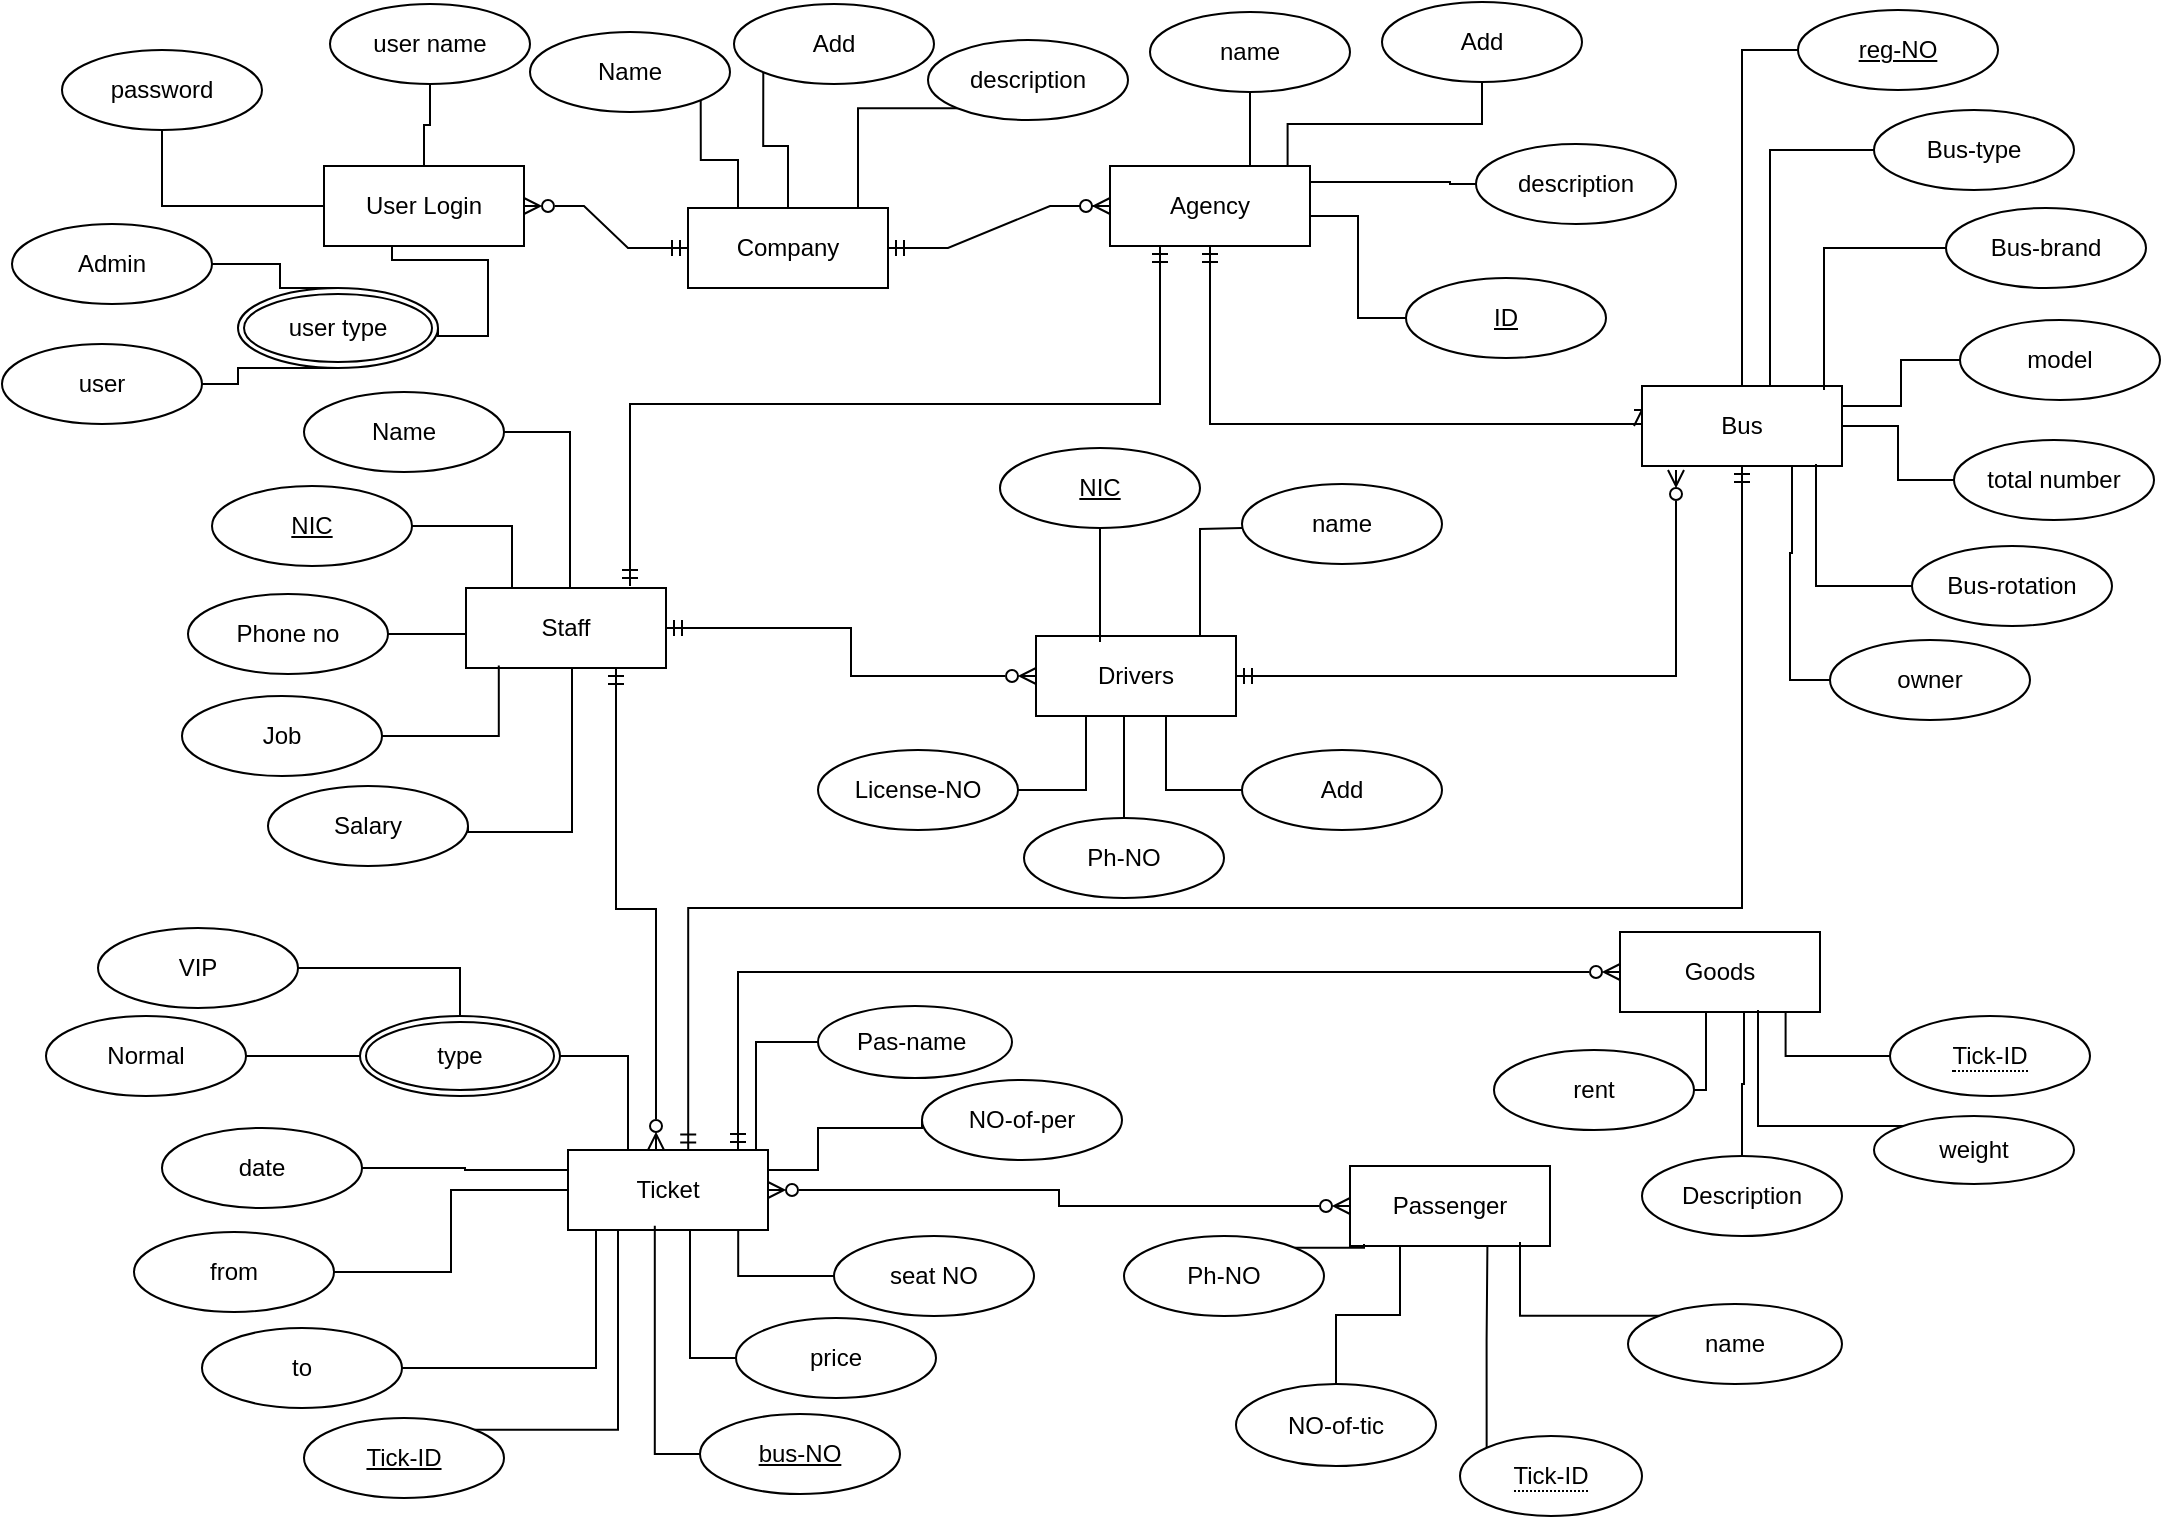 <mxfile>
    <diagram name="Page-1" id="-bV8oAyhePCD1Yp3gxoo">
        <mxGraphModel dx="278" dy="461" grid="0" gridSize="10" guides="1" tooltips="1" connect="1" arrows="0" fold="1" page="1" pageScale="1" pageWidth="1100" pageHeight="850" background="none" math="0" shadow="0">
            <root>
                <object label="" id="0">
                    <mxCell/>
                </object>
                <mxCell id="1" parent="0"/>
                <mxCell id="dd1BdkEe9ov50hIlFdav-16" style="edgeStyle=orthogonalEdgeStyle;rounded=0;orthogonalLoop=1;jettySize=auto;html=1;exitX=0.5;exitY=1;exitDx=0;exitDy=0;entryX=0;entryY=0.5;entryDx=0;entryDy=0;endArrow=ERoneToMany;endFill=0;startArrow=ERmandOne;startFill=0;" parent="1" source="zyWTynDUfDF3k8TMz7bk-305" target="d92FIJJa25exs1OfrTLI-37" edge="1">
                    <mxGeometry relative="1" as="geometry">
                        <Array as="points">
                            <mxPoint x="615" y="228"/>
                            <mxPoint x="831" y="228"/>
                        </Array>
                    </mxGeometry>
                </mxCell>
                <mxCell id="zyWTynDUfDF3k8TMz7bk-305" value="Agency" style="whiteSpace=wrap;html=1;align=center;labelBackgroundColor=none;rounded=0;backgroundOutline=0;" parent="1" vertex="1">
                    <mxGeometry x="565" y="99" width="100" height="40" as="geometry"/>
                </mxCell>
                <mxCell id="zyWTynDUfDF3k8TMz7bk-308" value="Drivers" style="whiteSpace=wrap;html=1;align=center;labelBackgroundColor=none;rounded=0;backgroundOutline=0;" parent="1" vertex="1">
                    <mxGeometry x="528" y="334" width="100" height="40" as="geometry"/>
                </mxCell>
                <mxCell id="dd1BdkEe9ov50hIlFdav-20" style="edgeStyle=orthogonalEdgeStyle;rounded=0;orthogonalLoop=1;jettySize=auto;html=1;exitX=1;exitY=0.5;exitDx=0;exitDy=0;entryX=0;entryY=0.5;entryDx=0;entryDy=0;endArrow=ERzeroToMany;endFill=0;startArrow=ERmandOne;startFill=0;" parent="1" source="zyWTynDUfDF3k8TMz7bk-309" target="zyWTynDUfDF3k8TMz7bk-308" edge="1">
                    <mxGeometry relative="1" as="geometry"/>
                </mxCell>
                <mxCell id="zyWTynDUfDF3k8TMz7bk-309" value="Staff" style="whiteSpace=wrap;html=1;align=center;labelBackgroundColor=none;rounded=0;backgroundOutline=0;" parent="1" vertex="1">
                    <mxGeometry x="243" y="310" width="100" height="40" as="geometry"/>
                </mxCell>
                <mxCell id="dd1BdkEe9ov50hIlFdav-28" style="edgeStyle=orthogonalEdgeStyle;rounded=0;orthogonalLoop=1;jettySize=auto;html=1;exitX=0.85;exitY=0;exitDx=0;exitDy=0;entryX=0;entryY=0.5;entryDx=0;entryDy=0;exitPerimeter=0;endArrow=ERzeroToMany;endFill=0;startArrow=ERmandOne;startFill=0;" parent="1" source="zyWTynDUfDF3k8TMz7bk-310" target="zyWTynDUfDF3k8TMz7bk-312" edge="1">
                    <mxGeometry relative="1" as="geometry">
                        <Array as="points">
                            <mxPoint x="379" y="502"/>
                        </Array>
                    </mxGeometry>
                </mxCell>
                <mxCell id="zyWTynDUfDF3k8TMz7bk-310" value="Ticket" style="whiteSpace=wrap;html=1;align=center;labelBackgroundColor=none;rounded=0;backgroundOutline=0;" parent="1" vertex="1">
                    <mxGeometry x="294" y="591" width="100" height="40" as="geometry"/>
                </mxCell>
                <mxCell id="dd1BdkEe9ov50hIlFdav-27" style="edgeStyle=orthogonalEdgeStyle;rounded=0;orthogonalLoop=1;jettySize=auto;html=1;exitX=0;exitY=0.5;exitDx=0;exitDy=0;entryX=1;entryY=0.5;entryDx=0;entryDy=0;endArrow=ERzeroToMany;endFill=0;startArrow=ERzeroToMany;startFill=0;" parent="1" source="zyWTynDUfDF3k8TMz7bk-311" target="zyWTynDUfDF3k8TMz7bk-310" edge="1">
                    <mxGeometry relative="1" as="geometry"/>
                </mxCell>
                <mxCell id="zyWTynDUfDF3k8TMz7bk-311" value="Passenger" style="whiteSpace=wrap;html=1;align=center;labelBackgroundColor=none;rounded=0;backgroundOutline=0;" parent="1" vertex="1">
                    <mxGeometry x="685" y="599" width="100" height="40" as="geometry"/>
                </mxCell>
                <mxCell id="zyWTynDUfDF3k8TMz7bk-312" value="Goods" style="whiteSpace=wrap;html=1;align=center;labelBackgroundColor=none;rounded=0;backgroundOutline=0;" parent="1" vertex="1">
                    <mxGeometry x="820" y="482" width="100" height="40" as="geometry"/>
                </mxCell>
                <mxCell id="cEiwVnGeLsNNu_YkjOEf-14" style="edgeStyle=orthogonalEdgeStyle;rounded=0;orthogonalLoop=1;jettySize=auto;html=1;exitX=0.5;exitY=1;exitDx=0;exitDy=0;entryX=0.5;entryY=0;entryDx=0;entryDy=0;labelBackgroundColor=none;fontColor=default;backgroundOutline=0;endArrow=none;startFill=0;" parent="1" source="d92FIJJa25exs1OfrTLI-1" target="zyWTynDUfDF3k8TMz7bk-304" edge="1">
                    <mxGeometry relative="1" as="geometry"/>
                </mxCell>
                <mxCell id="d92FIJJa25exs1OfrTLI-1" value="user name" style="ellipse;whiteSpace=wrap;html=1;align=center;labelBackgroundColor=none;rounded=0;backgroundOutline=0;" parent="1" vertex="1">
                    <mxGeometry x="175" y="18" width="100" height="40" as="geometry"/>
                </mxCell>
                <mxCell id="cEiwVnGeLsNNu_YkjOEf-13" style="edgeStyle=orthogonalEdgeStyle;rounded=0;orthogonalLoop=1;jettySize=auto;html=1;exitX=0.5;exitY=1;exitDx=0;exitDy=0;entryX=0;entryY=0.5;entryDx=0;entryDy=0;labelBackgroundColor=none;fontColor=default;backgroundOutline=0;endArrow=none;startFill=0;" parent="1" source="d92FIJJa25exs1OfrTLI-3" target="zyWTynDUfDF3k8TMz7bk-304" edge="1">
                    <mxGeometry relative="1" as="geometry"/>
                </mxCell>
                <mxCell id="d92FIJJa25exs1OfrTLI-3" value="password" style="ellipse;whiteSpace=wrap;html=1;align=center;labelBackgroundColor=none;rounded=0;backgroundOutline=0;" parent="1" vertex="1">
                    <mxGeometry x="41" y="41" width="100" height="40" as="geometry"/>
                </mxCell>
                <mxCell id="cEiwVnGeLsNNu_YkjOEf-39" value="" style="edgeStyle=orthogonalEdgeStyle;rounded=0;orthogonalLoop=1;jettySize=auto;html=1;labelBackgroundColor=none;fontColor=default;backgroundOutline=0;endArrow=none;startFill=0;" parent="1" source="d92FIJJa25exs1OfrTLI-4" target="zyWTynDUfDF3k8TMz7bk-305" edge="1">
                    <mxGeometry relative="1" as="geometry">
                        <Array as="points">
                            <mxPoint x="635" y="96"/>
                            <mxPoint x="635" y="96"/>
                        </Array>
                    </mxGeometry>
                </mxCell>
                <mxCell id="d92FIJJa25exs1OfrTLI-4" value="name" style="ellipse;whiteSpace=wrap;html=1;align=center;labelBackgroundColor=none;rounded=0;backgroundOutline=0;" parent="1" vertex="1">
                    <mxGeometry x="585" y="22" width="100" height="40" as="geometry"/>
                </mxCell>
                <mxCell id="-8xyfi9ZjJV_24Lj2asy-28" style="edgeStyle=orthogonalEdgeStyle;rounded=0;orthogonalLoop=1;jettySize=auto;html=1;exitX=0;exitY=0.5;exitDx=0;exitDy=0;endArrow=none;startFill=0;entryX=1;entryY=0.5;entryDx=0;entryDy=0;" parent="1" source="d92FIJJa25exs1OfrTLI-6" target="zyWTynDUfDF3k8TMz7bk-305" edge="1">
                    <mxGeometry relative="1" as="geometry">
                        <mxPoint x="720" y="119" as="targetPoint"/>
                        <Array as="points">
                            <mxPoint x="735" y="108"/>
                            <mxPoint x="665" y="107"/>
                        </Array>
                    </mxGeometry>
                </mxCell>
                <mxCell id="d92FIJJa25exs1OfrTLI-6" value="description" style="ellipse;whiteSpace=wrap;html=1;align=center;labelBackgroundColor=none;rounded=0;backgroundOutline=0;" parent="1" vertex="1">
                    <mxGeometry x="748" y="88" width="100" height="40" as="geometry"/>
                </mxCell>
                <mxCell id="d92FIJJa25exs1OfrTLI-37" value="Bus" style="whiteSpace=wrap;html=1;align=center;labelBackgroundColor=none;rounded=0;backgroundOutline=0;" parent="1" vertex="1">
                    <mxGeometry x="831" y="209" width="100" height="40" as="geometry"/>
                </mxCell>
                <mxCell id="d92FIJJa25exs1OfrTLI-40" value="Bus-brand" style="ellipse;whiteSpace=wrap;html=1;align=center;labelBackgroundColor=none;rounded=0;backgroundOutline=0;" parent="1" vertex="1">
                    <mxGeometry x="983" y="120" width="100" height="40" as="geometry"/>
                </mxCell>
                <mxCell id="cEiwVnGeLsNNu_YkjOEf-31" style="edgeStyle=orthogonalEdgeStyle;rounded=0;orthogonalLoop=1;jettySize=auto;html=1;exitX=0;exitY=0.5;exitDx=0;exitDy=0;entryX=0.64;entryY=0;entryDx=0;entryDy=0;entryPerimeter=0;labelBackgroundColor=none;fontColor=default;backgroundOutline=0;endArrow=none;startFill=0;" parent="1" source="d92FIJJa25exs1OfrTLI-41" target="d92FIJJa25exs1OfrTLI-37" edge="1">
                    <mxGeometry relative="1" as="geometry">
                        <mxPoint x="872" y="205" as="targetPoint"/>
                    </mxGeometry>
                </mxCell>
                <mxCell id="d92FIJJa25exs1OfrTLI-41" value="Bus-type" style="ellipse;whiteSpace=wrap;html=1;align=center;labelBackgroundColor=none;rounded=0;backgroundOutline=0;" parent="1" vertex="1">
                    <mxGeometry x="947" y="71" width="100" height="40" as="geometry"/>
                </mxCell>
                <mxCell id="cEiwVnGeLsNNu_YkjOEf-30" style="edgeStyle=orthogonalEdgeStyle;rounded=0;orthogonalLoop=1;jettySize=auto;html=1;exitX=0;exitY=0.5;exitDx=0;exitDy=0;entryX=0.75;entryY=1;entryDx=0;entryDy=0;labelBackgroundColor=none;fontColor=default;backgroundOutline=0;endArrow=none;startFill=0;" parent="1" source="d92FIJJa25exs1OfrTLI-42" target="d92FIJJa25exs1OfrTLI-37" edge="1">
                    <mxGeometry relative="1" as="geometry"/>
                </mxCell>
                <mxCell id="d92FIJJa25exs1OfrTLI-42" value="owner" style="ellipse;whiteSpace=wrap;html=1;align=center;labelBackgroundColor=none;rounded=0;backgroundOutline=0;" parent="1" vertex="1">
                    <mxGeometry x="925" y="336" width="100" height="40" as="geometry"/>
                </mxCell>
                <mxCell id="d92FIJJa25exs1OfrTLI-43" value="Bus-rotation" style="ellipse;whiteSpace=wrap;html=1;align=center;labelBackgroundColor=none;rounded=0;backgroundOutline=0;" parent="1" vertex="1">
                    <mxGeometry x="966" y="289" width="100" height="40" as="geometry"/>
                </mxCell>
                <mxCell id="d92FIJJa25exs1OfrTLI-44" style="edgeStyle=orthogonalEdgeStyle;rounded=0;orthogonalLoop=1;jettySize=auto;html=1;exitX=0;exitY=0.5;exitDx=0;exitDy=0;entryX=1;entryY=0.25;entryDx=0;entryDy=0;labelBackgroundColor=none;fontColor=default;backgroundOutline=0;endArrow=none;startFill=0;" parent="1" source="d92FIJJa25exs1OfrTLI-45" target="d92FIJJa25exs1OfrTLI-37" edge="1">
                    <mxGeometry relative="1" as="geometry"/>
                </mxCell>
                <mxCell id="d92FIJJa25exs1OfrTLI-45" value="model" style="ellipse;whiteSpace=wrap;html=1;align=center;labelBackgroundColor=none;rounded=0;backgroundOutline=0;" parent="1" vertex="1">
                    <mxGeometry x="990" y="176" width="100" height="40" as="geometry"/>
                </mxCell>
                <mxCell id="d92FIJJa25exs1OfrTLI-52" style="edgeStyle=orthogonalEdgeStyle;rounded=0;orthogonalLoop=1;jettySize=auto;html=1;exitX=0;exitY=0.5;exitDx=0;exitDy=0;entryX=1;entryY=0.5;entryDx=0;entryDy=0;labelBackgroundColor=none;fontColor=default;backgroundOutline=0;endArrow=none;startFill=0;" parent="1" source="d92FIJJa25exs1OfrTLI-47" target="d92FIJJa25exs1OfrTLI-37" edge="1">
                    <mxGeometry relative="1" as="geometry"/>
                </mxCell>
                <mxCell id="d92FIJJa25exs1OfrTLI-47" value="total number" style="ellipse;whiteSpace=wrap;html=1;align=center;labelBackgroundColor=none;rounded=0;backgroundOutline=0;" parent="1" vertex="1">
                    <mxGeometry x="987" y="236" width="100" height="40" as="geometry"/>
                </mxCell>
                <mxCell id="d92FIJJa25exs1OfrTLI-49" style="edgeStyle=orthogonalEdgeStyle;rounded=0;orthogonalLoop=1;jettySize=auto;html=1;exitX=0;exitY=0.5;exitDx=0;exitDy=0;entryX=0.91;entryY=0.05;entryDx=0;entryDy=0;entryPerimeter=0;labelBackgroundColor=none;fontColor=default;backgroundOutline=0;endArrow=none;startFill=0;" parent="1" source="d92FIJJa25exs1OfrTLI-40" target="d92FIJJa25exs1OfrTLI-37" edge="1">
                    <mxGeometry relative="1" as="geometry"/>
                </mxCell>
                <mxCell id="d92FIJJa25exs1OfrTLI-50" style="edgeStyle=orthogonalEdgeStyle;rounded=0;orthogonalLoop=1;jettySize=auto;html=1;exitX=0;exitY=0.5;exitDx=0;exitDy=0;entryX=0.87;entryY=0.975;entryDx=0;entryDy=0;entryPerimeter=0;labelBackgroundColor=none;fontColor=default;backgroundOutline=0;endArrow=none;startFill=0;" parent="1" source="d92FIJJa25exs1OfrTLI-43" target="d92FIJJa25exs1OfrTLI-37" edge="1">
                    <mxGeometry relative="1" as="geometry">
                        <mxPoint x="945" y="252" as="targetPoint"/>
                    </mxGeometry>
                </mxCell>
                <mxCell id="cEiwVnGeLsNNu_YkjOEf-2" value="user type" style="ellipse;shape=doubleEllipse;margin=3;whiteSpace=wrap;html=1;align=center;labelBackgroundColor=none;rounded=0;backgroundOutline=0;" parent="1" vertex="1">
                    <mxGeometry x="129" y="160" width="100" height="40" as="geometry"/>
                </mxCell>
                <mxCell id="cEiwVnGeLsNNu_YkjOEf-5" value="Admin" style="ellipse;whiteSpace=wrap;html=1;align=center;labelBackgroundColor=none;rounded=0;backgroundOutline=0;" parent="1" vertex="1">
                    <mxGeometry x="16" y="128" width="100" height="40" as="geometry"/>
                </mxCell>
                <mxCell id="cEiwVnGeLsNNu_YkjOEf-36" style="edgeStyle=orthogonalEdgeStyle;rounded=0;orthogonalLoop=1;jettySize=auto;html=1;exitX=1;exitY=0.5;exitDx=0;exitDy=0;labelBackgroundColor=none;fontColor=default;backgroundOutline=0;endArrow=none;startFill=0;entryX=0.5;entryY=1;entryDx=0;entryDy=0;" parent="1" source="cEiwVnGeLsNNu_YkjOEf-6" target="cEiwVnGeLsNNu_YkjOEf-2" edge="1">
                    <mxGeometry relative="1" as="geometry">
                        <mxPoint x="147" y="223" as="targetPoint"/>
                        <Array as="points">
                            <mxPoint x="129" y="208"/>
                            <mxPoint x="129" y="200"/>
                        </Array>
                    </mxGeometry>
                </mxCell>
                <mxCell id="cEiwVnGeLsNNu_YkjOEf-6" value="user" style="ellipse;whiteSpace=wrap;html=1;align=center;labelBackgroundColor=none;rounded=0;backgroundOutline=0;" parent="1" vertex="1">
                    <mxGeometry x="11" y="188" width="100" height="40" as="geometry"/>
                </mxCell>
                <mxCell id="cEiwVnGeLsNNu_YkjOEf-11" style="edgeStyle=orthogonalEdgeStyle;rounded=0;orthogonalLoop=1;jettySize=auto;html=1;exitX=1;exitY=0.5;exitDx=0;exitDy=0;entryX=0.34;entryY=1;entryDx=0;entryDy=0;entryPerimeter=0;labelBackgroundColor=none;fontColor=default;backgroundOutline=0;endArrow=none;startFill=0;" parent="1" source="cEiwVnGeLsNNu_YkjOEf-2" target="zyWTynDUfDF3k8TMz7bk-304" edge="1">
                    <mxGeometry relative="1" as="geometry">
                        <Array as="points">
                            <mxPoint x="254" y="184"/>
                            <mxPoint x="254" y="146"/>
                        </Array>
                    </mxGeometry>
                </mxCell>
                <mxCell id="cEiwVnGeLsNNu_YkjOEf-15" value="Name" style="ellipse;whiteSpace=wrap;html=1;align=center;labelBackgroundColor=none;rounded=0;backgroundOutline=0;" parent="1" vertex="1">
                    <mxGeometry x="162" y="212" width="100" height="40" as="geometry"/>
                </mxCell>
                <mxCell id="cEiwVnGeLsNNu_YkjOEf-25" style="edgeStyle=orthogonalEdgeStyle;rounded=0;orthogonalLoop=1;jettySize=auto;html=1;exitX=1;exitY=0.5;exitDx=0;exitDy=0;labelBackgroundColor=none;fontColor=default;backgroundOutline=0;endArrow=none;startFill=0;" parent="1" source="cEiwVnGeLsNNu_YkjOEf-16" target="zyWTynDUfDF3k8TMz7bk-309" edge="1">
                    <mxGeometry relative="1" as="geometry">
                        <Array as="points">
                            <mxPoint x="296" y="432"/>
                        </Array>
                    </mxGeometry>
                </mxCell>
                <mxCell id="cEiwVnGeLsNNu_YkjOEf-16" value="Salary" style="ellipse;whiteSpace=wrap;html=1;align=center;labelBackgroundColor=none;rounded=0;backgroundOutline=0;" parent="1" vertex="1">
                    <mxGeometry x="144" y="409" width="100" height="40" as="geometry"/>
                </mxCell>
                <mxCell id="cEiwVnGeLsNNu_YkjOEf-23" style="edgeStyle=orthogonalEdgeStyle;rounded=0;orthogonalLoop=1;jettySize=auto;html=1;exitX=1;exitY=0.5;exitDx=0;exitDy=0;entryX=0.164;entryY=0.968;entryDx=0;entryDy=0;entryPerimeter=0;labelBackgroundColor=none;fontColor=default;backgroundOutline=0;endArrow=none;startFill=0;" parent="1" source="cEiwVnGeLsNNu_YkjOEf-17" target="zyWTynDUfDF3k8TMz7bk-309" edge="1">
                    <mxGeometry relative="1" as="geometry"/>
                </mxCell>
                <mxCell id="cEiwVnGeLsNNu_YkjOEf-17" value="Job" style="ellipse;whiteSpace=wrap;html=1;align=center;labelBackgroundColor=none;rounded=0;backgroundOutline=0;" parent="1" vertex="1">
                    <mxGeometry x="101" y="364" width="100" height="40" as="geometry"/>
                </mxCell>
                <mxCell id="cEiwVnGeLsNNu_YkjOEf-20" style="edgeStyle=orthogonalEdgeStyle;rounded=0;orthogonalLoop=1;jettySize=auto;html=1;exitX=1;exitY=0.5;exitDx=0;exitDy=0;entryX=0;entryY=0.5;entryDx=0;entryDy=0;labelBackgroundColor=none;fontColor=default;backgroundOutline=0;endArrow=none;startFill=0;" parent="1" source="cEiwVnGeLsNNu_YkjOEf-18" target="zyWTynDUfDF3k8TMz7bk-309" edge="1">
                    <mxGeometry relative="1" as="geometry"/>
                </mxCell>
                <mxCell id="cEiwVnGeLsNNu_YkjOEf-18" value="Phone no" style="ellipse;whiteSpace=wrap;html=1;align=center;labelBackgroundColor=none;rounded=0;backgroundOutline=0;" parent="1" vertex="1">
                    <mxGeometry x="104" y="313" width="100" height="40" as="geometry"/>
                </mxCell>
                <mxCell id="cEiwVnGeLsNNu_YkjOEf-27" value="NIC" style="ellipse;whiteSpace=wrap;html=1;align=center;fontStyle=4;labelBackgroundColor=none;rounded=0;backgroundOutline=0;" parent="1" vertex="1">
                    <mxGeometry x="116" y="259" width="100" height="40" as="geometry"/>
                </mxCell>
                <mxCell id="cEiwVnGeLsNNu_YkjOEf-28" style="edgeStyle=orthogonalEdgeStyle;rounded=0;orthogonalLoop=1;jettySize=auto;html=1;exitX=1;exitY=0.5;exitDx=0;exitDy=0;entryX=0.23;entryY=0;entryDx=0;entryDy=0;entryPerimeter=0;labelBackgroundColor=none;fontColor=default;backgroundOutline=0;endArrow=none;startFill=0;" parent="1" source="cEiwVnGeLsNNu_YkjOEf-27" target="zyWTynDUfDF3k8TMz7bk-309" edge="1">
                    <mxGeometry relative="1" as="geometry"/>
                </mxCell>
                <mxCell id="cEiwVnGeLsNNu_YkjOEf-29" style="edgeStyle=orthogonalEdgeStyle;rounded=0;orthogonalLoop=1;jettySize=auto;html=1;exitX=1;exitY=0.5;exitDx=0;exitDy=0;entryX=0.52;entryY=0;entryDx=0;entryDy=0;entryPerimeter=0;labelBackgroundColor=none;fontColor=default;backgroundOutline=0;endArrow=none;startFill=0;" parent="1" source="cEiwVnGeLsNNu_YkjOEf-15" target="zyWTynDUfDF3k8TMz7bk-309" edge="1">
                    <mxGeometry relative="1" as="geometry"/>
                </mxCell>
                <mxCell id="cEiwVnGeLsNNu_YkjOEf-45" style="edgeStyle=orthogonalEdgeStyle;rounded=0;orthogonalLoop=1;jettySize=auto;html=1;exitX=0;exitY=0.5;exitDx=0;exitDy=0;entryX=1;entryY=0.625;entryDx=0;entryDy=0;labelBackgroundColor=none;fontColor=default;backgroundOutline=0;endArrow=none;startFill=0;entryPerimeter=0;" parent="1" source="cEiwVnGeLsNNu_YkjOEf-42" target="zyWTynDUfDF3k8TMz7bk-305" edge="1">
                    <mxGeometry relative="1" as="geometry"/>
                </mxCell>
                <mxCell id="cEiwVnGeLsNNu_YkjOEf-42" value="ID" style="ellipse;whiteSpace=wrap;html=1;align=center;fontStyle=4;labelBackgroundColor=none;rounded=0;backgroundOutline=0;" parent="1" vertex="1">
                    <mxGeometry x="713" y="155" width="100" height="40" as="geometry"/>
                </mxCell>
                <mxCell id="cEiwVnGeLsNNu_YkjOEf-46" value="NIC" style="ellipse;whiteSpace=wrap;html=1;align=center;fontStyle=4;labelBackgroundColor=none;rounded=0;backgroundOutline=0;" parent="1" vertex="1">
                    <mxGeometry x="510" y="240" width="100" height="40" as="geometry"/>
                </mxCell>
                <mxCell id="cEiwVnGeLsNNu_YkjOEf-47" value="name" style="ellipse;whiteSpace=wrap;html=1;align=center;labelBackgroundColor=none;rounded=0;backgroundOutline=0;" parent="1" vertex="1">
                    <mxGeometry x="631" y="258" width="100" height="40" as="geometry"/>
                </mxCell>
                <mxCell id="cEiwVnGeLsNNu_YkjOEf-68" style="edgeStyle=orthogonalEdgeStyle;rounded=0;orthogonalLoop=1;jettySize=auto;html=1;exitX=1;exitY=0.5;exitDx=0;exitDy=0;entryX=0.25;entryY=1;entryDx=0;entryDy=0;labelBackgroundColor=none;fontColor=default;backgroundOutline=0;endArrow=none;startFill=0;" parent="1" source="cEiwVnGeLsNNu_YkjOEf-48" target="zyWTynDUfDF3k8TMz7bk-308" edge="1">
                    <mxGeometry relative="1" as="geometry"/>
                </mxCell>
                <mxCell id="cEiwVnGeLsNNu_YkjOEf-48" value="License-NO" style="ellipse;whiteSpace=wrap;html=1;align=center;labelBackgroundColor=none;rounded=0;backgroundOutline=0;" parent="1" vertex="1">
                    <mxGeometry x="419" y="391" width="100" height="40" as="geometry"/>
                </mxCell>
                <mxCell id="cEiwVnGeLsNNu_YkjOEf-49" value="Ph-NO" style="ellipse;whiteSpace=wrap;html=1;align=center;labelBackgroundColor=none;rounded=0;backgroundOutline=0;" parent="1" vertex="1">
                    <mxGeometry x="522" y="425" width="100" height="40" as="geometry"/>
                </mxCell>
                <mxCell id="cEiwVnGeLsNNu_YkjOEf-50" value="Add" style="ellipse;whiteSpace=wrap;html=1;align=center;labelBackgroundColor=none;rounded=0;backgroundOutline=0;" parent="1" vertex="1">
                    <mxGeometry x="631" y="391" width="100" height="40" as="geometry"/>
                </mxCell>
                <mxCell id="cEiwVnGeLsNNu_YkjOEf-67" style="edgeStyle=orthogonalEdgeStyle;rounded=0;orthogonalLoop=1;jettySize=auto;html=1;exitX=0;exitY=0.5;exitDx=0;exitDy=0;entryX=0.82;entryY=0;entryDx=0;entryDy=0;labelBackgroundColor=none;fontColor=default;endArrow=none;startFill=0;backgroundOutline=0;entryPerimeter=0;" parent="1" target="zyWTynDUfDF3k8TMz7bk-308" edge="1">
                    <mxGeometry relative="1" as="geometry">
                        <mxPoint x="631.0" y="280" as="sourcePoint"/>
                        <mxPoint x="598" y="340" as="targetPoint"/>
                    </mxGeometry>
                </mxCell>
                <mxCell id="cEiwVnGeLsNNu_YkjOEf-69" style="edgeStyle=orthogonalEdgeStyle;rounded=0;orthogonalLoop=1;jettySize=auto;html=1;exitX=0.5;exitY=0;exitDx=0;exitDy=0;entryX=0.44;entryY=1;entryDx=0;entryDy=0;entryPerimeter=0;labelBackgroundColor=none;fontColor=default;endArrow=none;startFill=0;backgroundOutline=0;" parent="1" source="cEiwVnGeLsNNu_YkjOEf-49" target="zyWTynDUfDF3k8TMz7bk-308" edge="1">
                    <mxGeometry relative="1" as="geometry"/>
                </mxCell>
                <mxCell id="cEiwVnGeLsNNu_YkjOEf-70" style="edgeStyle=orthogonalEdgeStyle;rounded=0;orthogonalLoop=1;jettySize=auto;html=1;exitX=0;exitY=0.5;exitDx=0;exitDy=0;entryX=0.65;entryY=1;entryDx=0;entryDy=0;entryPerimeter=0;labelBackgroundColor=none;fontColor=default;endArrow=none;startFill=0;backgroundOutline=0;" parent="1" source="cEiwVnGeLsNNu_YkjOEf-50" target="zyWTynDUfDF3k8TMz7bk-308" edge="1">
                    <mxGeometry relative="1" as="geometry"/>
                </mxCell>
                <mxCell id="cEiwVnGeLsNNu_YkjOEf-72" style="edgeStyle=orthogonalEdgeStyle;rounded=0;orthogonalLoop=1;jettySize=auto;html=1;exitX=0;exitY=0.5;exitDx=0;exitDy=0;labelBackgroundColor=none;fontColor=default;backgroundOutline=0;endArrow=none;startFill=0;" parent="1" source="cEiwVnGeLsNNu_YkjOEf-71" target="d92FIJJa25exs1OfrTLI-37" edge="1">
                    <mxGeometry relative="1" as="geometry"/>
                </mxCell>
                <mxCell id="cEiwVnGeLsNNu_YkjOEf-71" value="reg-NO" style="ellipse;whiteSpace=wrap;html=1;align=center;fontStyle=4;labelBackgroundColor=none;rounded=0;backgroundOutline=0;" parent="1" vertex="1">
                    <mxGeometry x="909" y="21" width="100" height="40" as="geometry"/>
                </mxCell>
                <mxCell id="cEiwVnGeLsNNu_YkjOEf-89" style="edgeStyle=orthogonalEdgeStyle;rounded=0;orthogonalLoop=1;jettySize=auto;html=1;exitX=0;exitY=0.5;exitDx=0;exitDy=0;entryX=1;entryY=0.5;entryDx=0;entryDy=0;labelBackgroundColor=none;fontColor=default;backgroundOutline=0;endArrow=none;startFill=0;" parent="1" source="cEiwVnGeLsNNu_YkjOEf-73" target="zyWTynDUfDF3k8TMz7bk-310" edge="1">
                    <mxGeometry relative="1" as="geometry">
                        <Array as="points">
                            <mxPoint x="419" y="580"/>
                            <mxPoint x="419" y="601"/>
                            <mxPoint x="394" y="601"/>
                        </Array>
                    </mxGeometry>
                </mxCell>
                <mxCell id="cEiwVnGeLsNNu_YkjOEf-73" value="NO-of-per" style="ellipse;whiteSpace=wrap;html=1;align=center;labelBackgroundColor=none;rounded=0;backgroundOutline=0;" parent="1" vertex="1">
                    <mxGeometry x="471" y="556" width="100" height="40" as="geometry"/>
                </mxCell>
                <mxCell id="cEiwVnGeLsNNu_YkjOEf-74" value="seat NO" style="ellipse;whiteSpace=wrap;html=1;align=center;labelBackgroundColor=none;rounded=0;backgroundOutline=0;" parent="1" vertex="1">
                    <mxGeometry x="427" y="634" width="100" height="40" as="geometry"/>
                </mxCell>
                <mxCell id="cEiwVnGeLsNNu_YkjOEf-75" value="price" style="ellipse;whiteSpace=wrap;html=1;align=center;labelBackgroundColor=none;rounded=0;backgroundOutline=0;" parent="1" vertex="1">
                    <mxGeometry x="378" y="675" width="100" height="40" as="geometry"/>
                </mxCell>
                <mxCell id="cEiwVnGeLsNNu_YkjOEf-76" value="to" style="ellipse;whiteSpace=wrap;html=1;align=center;labelBackgroundColor=none;rounded=0;backgroundOutline=0;" parent="1" vertex="1">
                    <mxGeometry x="111" y="680" width="100" height="40" as="geometry"/>
                </mxCell>
                <mxCell id="cEiwVnGeLsNNu_YkjOEf-84" style="edgeStyle=orthogonalEdgeStyle;rounded=0;orthogonalLoop=1;jettySize=auto;html=1;exitX=1;exitY=0.5;exitDx=0;exitDy=0;entryX=0;entryY=0.5;entryDx=0;entryDy=0;labelBackgroundColor=none;fontColor=default;backgroundOutline=0;endArrow=none;startFill=0;" parent="1" source="cEiwVnGeLsNNu_YkjOEf-77" target="zyWTynDUfDF3k8TMz7bk-310" edge="1">
                    <mxGeometry relative="1" as="geometry"/>
                </mxCell>
                <mxCell id="cEiwVnGeLsNNu_YkjOEf-77" value="from" style="ellipse;whiteSpace=wrap;html=1;align=center;labelBackgroundColor=none;rounded=0;backgroundOutline=0;" parent="1" vertex="1">
                    <mxGeometry x="77" y="632" width="100" height="40" as="geometry"/>
                </mxCell>
                <mxCell id="cEiwVnGeLsNNu_YkjOEf-87" style="edgeStyle=orthogonalEdgeStyle;rounded=0;orthogonalLoop=1;jettySize=auto;html=1;exitX=1;exitY=0.5;exitDx=0;exitDy=0;entryX=0;entryY=0.25;entryDx=0;entryDy=0;labelBackgroundColor=none;fontColor=default;backgroundOutline=0;endArrow=none;startFill=0;" parent="1" source="cEiwVnGeLsNNu_YkjOEf-78" target="zyWTynDUfDF3k8TMz7bk-310" edge="1">
                    <mxGeometry relative="1" as="geometry"/>
                </mxCell>
                <mxCell id="cEiwVnGeLsNNu_YkjOEf-78" value="date" style="ellipse;whiteSpace=wrap;html=1;align=center;labelBackgroundColor=none;rounded=0;backgroundOutline=0;" parent="1" vertex="1">
                    <mxGeometry x="91" y="580" width="100" height="40" as="geometry"/>
                </mxCell>
                <mxCell id="cEiwVnGeLsNNu_YkjOEf-90" style="edgeStyle=orthogonalEdgeStyle;rounded=0;orthogonalLoop=1;jettySize=auto;html=1;exitX=0;exitY=0.5;exitDx=0;exitDy=0;labelBackgroundColor=none;fontColor=default;backgroundOutline=0;endArrow=none;startFill=0;entryX=0.94;entryY=0;entryDx=0;entryDy=0;entryPerimeter=0;" parent="1" source="cEiwVnGeLsNNu_YkjOEf-80" target="zyWTynDUfDF3k8TMz7bk-310" edge="1">
                    <mxGeometry relative="1" as="geometry">
                        <mxPoint x="404" y="558" as="targetPoint"/>
                    </mxGeometry>
                </mxCell>
                <mxCell id="cEiwVnGeLsNNu_YkjOEf-80" value="Pas-name&amp;nbsp;" style="ellipse;whiteSpace=wrap;html=1;align=center;labelBackgroundColor=none;rounded=0;backgroundOutline=0;" parent="1" vertex="1">
                    <mxGeometry x="419" y="519" width="97" height="36" as="geometry"/>
                </mxCell>
                <mxCell id="cEiwVnGeLsNNu_YkjOEf-85" style="edgeStyle=orthogonalEdgeStyle;rounded=0;orthogonalLoop=1;jettySize=auto;html=1;exitX=1;exitY=0.5;exitDx=0;exitDy=0;entryX=0.14;entryY=1;entryDx=0;entryDy=0;entryPerimeter=0;labelBackgroundColor=none;fontColor=default;backgroundOutline=0;endArrow=none;startFill=0;" parent="1" source="cEiwVnGeLsNNu_YkjOEf-76" target="zyWTynDUfDF3k8TMz7bk-310" edge="1">
                    <mxGeometry relative="1" as="geometry"/>
                </mxCell>
                <mxCell id="cEiwVnGeLsNNu_YkjOEf-86" style="edgeStyle=orthogonalEdgeStyle;rounded=0;orthogonalLoop=1;jettySize=auto;html=1;exitX=0;exitY=0.5;exitDx=0;exitDy=0;entryX=0.61;entryY=1;entryDx=0;entryDy=0;entryPerimeter=0;labelBackgroundColor=none;fontColor=default;backgroundOutline=0;endArrow=none;startFill=0;" parent="1" source="cEiwVnGeLsNNu_YkjOEf-75" target="zyWTynDUfDF3k8TMz7bk-310" edge="1">
                    <mxGeometry relative="1" as="geometry"/>
                </mxCell>
                <mxCell id="cEiwVnGeLsNNu_YkjOEf-91" value="type" style="ellipse;shape=doubleEllipse;margin=3;whiteSpace=wrap;html=1;align=center;labelBackgroundColor=none;rounded=0;backgroundOutline=0;" parent="1" vertex="1">
                    <mxGeometry x="190" y="524" width="100" height="40" as="geometry"/>
                </mxCell>
                <mxCell id="cEiwVnGeLsNNu_YkjOEf-94" style="edgeStyle=orthogonalEdgeStyle;rounded=0;orthogonalLoop=1;jettySize=auto;html=1;exitX=1;exitY=0.5;exitDx=0;exitDy=0;entryX=0.3;entryY=0;entryDx=0;entryDy=0;entryPerimeter=0;labelBackgroundColor=none;fontColor=default;backgroundOutline=0;endArrow=none;startFill=0;" parent="1" source="cEiwVnGeLsNNu_YkjOEf-91" target="zyWTynDUfDF3k8TMz7bk-310" edge="1">
                    <mxGeometry relative="1" as="geometry"/>
                </mxCell>
                <mxCell id="cEiwVnGeLsNNu_YkjOEf-97" style="edgeStyle=orthogonalEdgeStyle;rounded=0;orthogonalLoop=1;jettySize=auto;html=1;exitX=1;exitY=0.5;exitDx=0;exitDy=0;labelBackgroundColor=none;fontColor=default;backgroundOutline=0;endArrow=none;startFill=0;" parent="1" source="cEiwVnGeLsNNu_YkjOEf-95" target="cEiwVnGeLsNNu_YkjOEf-91" edge="1">
                    <mxGeometry relative="1" as="geometry"/>
                </mxCell>
                <mxCell id="cEiwVnGeLsNNu_YkjOEf-95" value="VIP" style="ellipse;whiteSpace=wrap;html=1;align=center;labelBackgroundColor=none;rounded=0;backgroundOutline=0;" parent="1" vertex="1">
                    <mxGeometry x="59" y="480" width="100" height="40" as="geometry"/>
                </mxCell>
                <mxCell id="cEiwVnGeLsNNu_YkjOEf-98" style="edgeStyle=orthogonalEdgeStyle;rounded=0;orthogonalLoop=1;jettySize=auto;html=1;exitX=1;exitY=0.5;exitDx=0;exitDy=0;labelBackgroundColor=none;fontColor=default;backgroundOutline=0;endArrow=none;startFill=0;" parent="1" source="cEiwVnGeLsNNu_YkjOEf-96" target="cEiwVnGeLsNNu_YkjOEf-91" edge="1">
                    <mxGeometry relative="1" as="geometry"/>
                </mxCell>
                <mxCell id="cEiwVnGeLsNNu_YkjOEf-96" value="Normal" style="ellipse;whiteSpace=wrap;html=1;align=center;labelBackgroundColor=none;rounded=0;backgroundOutline=0;" parent="1" vertex="1">
                    <mxGeometry x="33" y="524" width="100" height="40" as="geometry"/>
                </mxCell>
                <mxCell id="8FaIMaNIHu-IjfOQpyqI-1" value="name" style="ellipse;whiteSpace=wrap;html=1;align=center;labelBackgroundColor=none;rounded=0;backgroundOutline=0;" parent="1" vertex="1">
                    <mxGeometry x="824" y="668" width="107" height="40" as="geometry"/>
                </mxCell>
                <mxCell id="8FaIMaNIHu-IjfOQpyqI-5" value="Add" style="ellipse;whiteSpace=wrap;html=1;align=center;labelBackgroundColor=none;rounded=0;backgroundOutline=0;" parent="1" vertex="1">
                    <mxGeometry x="701" y="17" width="100" height="40" as="geometry"/>
                </mxCell>
                <mxCell id="8FaIMaNIHu-IjfOQpyqI-17" style="edgeStyle=orthogonalEdgeStyle;rounded=0;orthogonalLoop=1;jettySize=auto;html=1;exitX=0.5;exitY=0;exitDx=0;exitDy=0;entryX=0.25;entryY=1;entryDx=0;entryDy=0;labelBackgroundColor=none;fontColor=default;backgroundOutline=0;endArrow=none;startFill=0;" parent="1" source="8FaIMaNIHu-IjfOQpyqI-14" target="zyWTynDUfDF3k8TMz7bk-311" edge="1">
                    <mxGeometry relative="1" as="geometry"/>
                </mxCell>
                <mxCell id="8FaIMaNIHu-IjfOQpyqI-14" value="NO-of-tic" style="ellipse;whiteSpace=wrap;html=1;align=center;labelBackgroundColor=none;rounded=0;backgroundOutline=0;" parent="1" vertex="1">
                    <mxGeometry x="628" y="708" width="100" height="41" as="geometry"/>
                </mxCell>
                <mxCell id="8FaIMaNIHu-IjfOQpyqI-21" style="edgeStyle=orthogonalEdgeStyle;rounded=0;orthogonalLoop=1;jettySize=auto;html=1;exitX=1;exitY=0;exitDx=0;exitDy=0;entryX=0.07;entryY=0.975;entryDx=0;entryDy=0;entryPerimeter=0;labelBackgroundColor=none;fontColor=default;backgroundOutline=0;endArrow=none;startFill=0;" parent="1" source="8FaIMaNIHu-IjfOQpyqI-15" target="zyWTynDUfDF3k8TMz7bk-311" edge="1">
                    <mxGeometry relative="1" as="geometry"/>
                </mxCell>
                <mxCell id="8FaIMaNIHu-IjfOQpyqI-15" value="Ph-NO" style="ellipse;whiteSpace=wrap;html=1;align=center;labelBackgroundColor=none;rounded=0;backgroundOutline=0;" parent="1" vertex="1">
                    <mxGeometry x="572" y="634" width="100" height="40" as="geometry"/>
                </mxCell>
                <mxCell id="-8xyfi9ZjJV_24Lj2asy-2" style="edgeStyle=orthogonalEdgeStyle;rounded=0;orthogonalLoop=1;jettySize=auto;html=1;exitX=0;exitY=0;exitDx=0;exitDy=0;entryX=0.85;entryY=0.95;entryDx=0;entryDy=0;entryPerimeter=0;labelBackgroundColor=none;fontColor=default;backgroundOutline=0;endArrow=none;startFill=0;" parent="1" source="8FaIMaNIHu-IjfOQpyqI-1" target="zyWTynDUfDF3k8TMz7bk-311" edge="1">
                    <mxGeometry relative="1" as="geometry"/>
                </mxCell>
                <mxCell id="-8xyfi9ZjJV_24Lj2asy-7" value="rent" style="ellipse;whiteSpace=wrap;html=1;align=center;labelBackgroundColor=none;rounded=0;backgroundOutline=0;" parent="1" vertex="1">
                    <mxGeometry x="757" y="541" width="100" height="40" as="geometry"/>
                </mxCell>
                <mxCell id="-8xyfi9ZjJV_24Lj2asy-8" value="weight" style="ellipse;whiteSpace=wrap;html=1;align=center;labelBackgroundColor=none;rounded=0;backgroundOutline=0;" parent="1" vertex="1">
                    <mxGeometry x="947" y="574" width="100" height="34" as="geometry"/>
                </mxCell>
                <mxCell id="-8xyfi9ZjJV_24Lj2asy-9" value="Description" style="ellipse;whiteSpace=wrap;html=1;align=center;labelBackgroundColor=none;rounded=0;backgroundOutline=0;" parent="1" vertex="1">
                    <mxGeometry x="831" y="594" width="100" height="40" as="geometry"/>
                </mxCell>
                <mxCell id="-8xyfi9ZjJV_24Lj2asy-13" style="edgeStyle=orthogonalEdgeStyle;rounded=0;orthogonalLoop=1;jettySize=auto;html=1;exitX=1;exitY=0.5;exitDx=0;exitDy=0;entryX=0.43;entryY=1;entryDx=0;entryDy=0;entryPerimeter=0;labelBackgroundColor=none;fontColor=default;backgroundOutline=0;endArrow=none;startFill=0;" parent="1" source="-8xyfi9ZjJV_24Lj2asy-7" target="zyWTynDUfDF3k8TMz7bk-312" edge="1">
                    <mxGeometry relative="1" as="geometry"/>
                </mxCell>
                <mxCell id="-8xyfi9ZjJV_24Lj2asy-14" style="edgeStyle=orthogonalEdgeStyle;rounded=0;orthogonalLoop=1;jettySize=auto;html=1;exitX=0.5;exitY=0;exitDx=0;exitDy=0;entryX=0.62;entryY=1;entryDx=0;entryDy=0;entryPerimeter=0;labelBackgroundColor=none;fontColor=default;backgroundOutline=0;endArrow=none;startFill=0;" parent="1" source="-8xyfi9ZjJV_24Lj2asy-9" target="zyWTynDUfDF3k8TMz7bk-312" edge="1">
                    <mxGeometry relative="1" as="geometry"/>
                </mxCell>
                <mxCell id="-8xyfi9ZjJV_24Lj2asy-15" style="edgeStyle=orthogonalEdgeStyle;rounded=0;orthogonalLoop=1;jettySize=auto;html=1;exitX=0;exitY=0;exitDx=0;exitDy=0;entryX=0.69;entryY=0.975;entryDx=0;entryDy=0;entryPerimeter=0;labelBackgroundColor=none;fontColor=default;backgroundOutline=0;endArrow=none;startFill=0;" parent="1" source="-8xyfi9ZjJV_24Lj2asy-8" target="zyWTynDUfDF3k8TMz7bk-312" edge="1">
                    <mxGeometry relative="1" as="geometry"/>
                </mxCell>
                <mxCell id="-8xyfi9ZjJV_24Lj2asy-24" value="Company" style="whiteSpace=wrap;html=1;align=center;" parent="1" vertex="1">
                    <mxGeometry x="354" y="120" width="100" height="40" as="geometry"/>
                </mxCell>
                <mxCell id="dd1BdkEe9ov50hIlFdav-10" style="edgeStyle=orthogonalEdgeStyle;rounded=0;orthogonalLoop=1;jettySize=auto;html=1;exitX=0;exitY=1;exitDx=0;exitDy=0;entryX=0.5;entryY=0;entryDx=0;entryDy=0;endArrow=none;startFill=0;" parent="1" source="-8xyfi9ZjJV_24Lj2asy-25" target="-8xyfi9ZjJV_24Lj2asy-24" edge="1">
                    <mxGeometry relative="1" as="geometry"/>
                </mxCell>
                <mxCell id="-8xyfi9ZjJV_24Lj2asy-25" value="Add" style="ellipse;whiteSpace=wrap;html=1;align=center;" parent="1" vertex="1">
                    <mxGeometry x="377" y="18" width="100" height="40" as="geometry"/>
                </mxCell>
                <mxCell id="dd1BdkEe9ov50hIlFdav-5" style="edgeStyle=orthogonalEdgeStyle;rounded=0;orthogonalLoop=1;jettySize=auto;html=1;exitX=1;exitY=1;exitDx=0;exitDy=0;entryX=0.25;entryY=0;entryDx=0;entryDy=0;endArrow=none;startFill=0;" parent="1" source="-8xyfi9ZjJV_24Lj2asy-26" target="-8xyfi9ZjJV_24Lj2asy-24" edge="1">
                    <mxGeometry relative="1" as="geometry"/>
                </mxCell>
                <mxCell id="-8xyfi9ZjJV_24Lj2asy-26" value="Name" style="ellipse;whiteSpace=wrap;html=1;align=center;" parent="1" vertex="1">
                    <mxGeometry x="275" y="32" width="100" height="40" as="geometry"/>
                </mxCell>
                <mxCell id="dd1BdkEe9ov50hIlFdav-11" style="edgeStyle=orthogonalEdgeStyle;rounded=0;orthogonalLoop=1;jettySize=auto;html=1;exitX=0;exitY=1;exitDx=0;exitDy=0;entryX=1;entryY=0;entryDx=0;entryDy=0;endArrow=none;startFill=0;" parent="1" source="-8xyfi9ZjJV_24Lj2asy-27" target="-8xyfi9ZjJV_24Lj2asy-24" edge="1">
                    <mxGeometry relative="1" as="geometry">
                        <Array as="points">
                            <mxPoint x="439" y="70"/>
                        </Array>
                    </mxGeometry>
                </mxCell>
                <mxCell id="-8xyfi9ZjJV_24Lj2asy-27" value="description" style="ellipse;whiteSpace=wrap;html=1;align=center;" parent="1" vertex="1">
                    <mxGeometry x="474" y="36" width="100" height="40" as="geometry"/>
                </mxCell>
                <mxCell id="dd1BdkEe9ov50hIlFdav-9" value="" style="edgeStyle=entityRelationEdgeStyle;fontSize=12;html=1;endArrow=ERzeroToMany;startArrow=ERmandOne;rounded=0;entryX=1;entryY=0.5;entryDx=0;entryDy=0;exitX=0;exitY=0.5;exitDx=0;exitDy=0;endFill=0;" parent="1" source="-8xyfi9ZjJV_24Lj2asy-24" target="zyWTynDUfDF3k8TMz7bk-304" edge="1">
                    <mxGeometry width="100" height="100" relative="1" as="geometry">
                        <mxPoint x="255" y="249" as="sourcePoint"/>
                        <mxPoint x="355" y="149" as="targetPoint"/>
                    </mxGeometry>
                </mxCell>
                <mxCell id="dd1BdkEe9ov50hIlFdav-14" value="" style="edgeStyle=entityRelationEdgeStyle;fontSize=12;html=1;endArrow=ERzeroToMany;startArrow=ERmandOne;rounded=0;entryX=0;entryY=0.5;entryDx=0;entryDy=0;exitX=1;exitY=0.5;exitDx=0;exitDy=0;" parent="1" source="-8xyfi9ZjJV_24Lj2asy-24" target="zyWTynDUfDF3k8TMz7bk-305" edge="1">
                    <mxGeometry width="100" height="100" relative="1" as="geometry">
                        <mxPoint x="457" y="249" as="sourcePoint"/>
                        <mxPoint x="557" y="149" as="targetPoint"/>
                    </mxGeometry>
                </mxCell>
                <mxCell id="dd1BdkEe9ov50hIlFdav-17" style="edgeStyle=orthogonalEdgeStyle;rounded=0;orthogonalLoop=1;jettySize=auto;html=1;exitX=0.25;exitY=1;exitDx=0;exitDy=0;entryX=0.82;entryY=-0.025;entryDx=0;entryDy=0;entryPerimeter=0;endArrow=ERmandOne;endFill=0;startArrow=ERmandOne;startFill=0;" parent="1" source="zyWTynDUfDF3k8TMz7bk-305" target="zyWTynDUfDF3k8TMz7bk-309" edge="1">
                    <mxGeometry relative="1" as="geometry">
                        <Array as="points">
                            <mxPoint x="590" y="218"/>
                            <mxPoint x="325" y="218"/>
                        </Array>
                    </mxGeometry>
                </mxCell>
                <mxCell id="dd1BdkEe9ov50hIlFdav-23" style="edgeStyle=orthogonalEdgeStyle;rounded=0;orthogonalLoop=1;jettySize=auto;html=1;exitX=0.5;exitY=1;exitDx=0;exitDy=0;entryX=0.32;entryY=0.075;entryDx=0;entryDy=0;entryPerimeter=0;endArrow=none;startFill=0;" parent="1" source="cEiwVnGeLsNNu_YkjOEf-46" target="zyWTynDUfDF3k8TMz7bk-308" edge="1">
                    <mxGeometry relative="1" as="geometry"/>
                </mxCell>
                <mxCell id="dd1BdkEe9ov50hIlFdav-24" style="edgeStyle=orthogonalEdgeStyle;rounded=0;orthogonalLoop=1;jettySize=auto;html=1;exitX=1;exitY=0.5;exitDx=0;exitDy=0;entryX=0.17;entryY=1.05;entryDx=0;entryDy=0;entryPerimeter=0;endArrow=ERzeroToMany;endFill=0;startArrow=ERmandOne;startFill=0;" parent="1" source="zyWTynDUfDF3k8TMz7bk-308" target="d92FIJJa25exs1OfrTLI-37" edge="1">
                    <mxGeometry relative="1" as="geometry"/>
                </mxCell>
                <mxCell id="dd1BdkEe9ov50hIlFdav-25" value="Tick-ID" style="ellipse;whiteSpace=wrap;html=1;align=center;fontStyle=4;" parent="1" vertex="1">
                    <mxGeometry x="162" y="725" width="100" height="40" as="geometry"/>
                </mxCell>
                <mxCell id="dd1BdkEe9ov50hIlFdav-26" style="edgeStyle=orthogonalEdgeStyle;rounded=0;orthogonalLoop=1;jettySize=auto;html=1;exitX=0.75;exitY=1;exitDx=0;exitDy=0;entryX=0.44;entryY=0;entryDx=0;entryDy=0;entryPerimeter=0;endArrow=ERzeroToMany;endFill=0;startArrow=ERmandOne;startFill=0;" parent="1" source="zyWTynDUfDF3k8TMz7bk-309" target="zyWTynDUfDF3k8TMz7bk-310" edge="1">
                    <mxGeometry relative="1" as="geometry"/>
                </mxCell>
                <mxCell id="dd1BdkEe9ov50hIlFdav-31" style="edgeStyle=orthogonalEdgeStyle;rounded=0;orthogonalLoop=1;jettySize=auto;html=1;exitX=0.5;exitY=1;exitDx=0;exitDy=0;entryX=0.601;entryY=0.007;entryDx=0;entryDy=0;entryPerimeter=0;endArrow=ERmandOne;endFill=0;startArrow=ERmandOne;startFill=0;" parent="1" source="d92FIJJa25exs1OfrTLI-37" target="zyWTynDUfDF3k8TMz7bk-310" edge="1">
                    <mxGeometry relative="1" as="geometry">
                        <Array as="points">
                            <mxPoint x="881" y="470"/>
                            <mxPoint x="354" y="470"/>
                        </Array>
                        <mxPoint x="882" y="259" as="sourcePoint"/>
                        <mxPoint x="358.0" y="601" as="targetPoint"/>
                    </mxGeometry>
                </mxCell>
                <mxCell id="dd1BdkEe9ov50hIlFdav-33" style="edgeStyle=orthogonalEdgeStyle;rounded=0;orthogonalLoop=1;jettySize=auto;html=1;exitX=0.5;exitY=1;exitDx=0;exitDy=0;entryX=0.888;entryY=0.013;entryDx=0;entryDy=0;entryPerimeter=0;endArrow=none;startFill=0;" parent="1" source="8FaIMaNIHu-IjfOQpyqI-5" target="zyWTynDUfDF3k8TMz7bk-305" edge="1">
                    <mxGeometry relative="1" as="geometry"/>
                </mxCell>
                <mxCell id="dd1BdkEe9ov50hIlFdav-34" style="edgeStyle=orthogonalEdgeStyle;rounded=0;orthogonalLoop=1;jettySize=auto;html=1;exitX=1;exitY=0;exitDx=0;exitDy=0;entryX=0.25;entryY=1;entryDx=0;entryDy=0;endArrow=none;startFill=0;" parent="1" source="dd1BdkEe9ov50hIlFdav-25" target="zyWTynDUfDF3k8TMz7bk-310" edge="1">
                    <mxGeometry relative="1" as="geometry"/>
                </mxCell>
                <mxCell id="dd1BdkEe9ov50hIlFdav-35" value="bus-NO" style="ellipse;whiteSpace=wrap;html=1;align=center;fontStyle=4;" parent="1" vertex="1">
                    <mxGeometry x="360" y="723" width="100" height="40" as="geometry"/>
                </mxCell>
                <mxCell id="dd1BdkEe9ov50hIlFdav-36" style="edgeStyle=orthogonalEdgeStyle;rounded=0;orthogonalLoop=1;jettySize=auto;html=1;exitX=0;exitY=0.5;exitDx=0;exitDy=0;entryX=0.434;entryY=0.946;entryDx=0;entryDy=0;entryPerimeter=0;endArrow=none;startFill=0;" parent="1" source="dd1BdkEe9ov50hIlFdav-35" target="zyWTynDUfDF3k8TMz7bk-310" edge="1">
                    <mxGeometry relative="1" as="geometry"/>
                </mxCell>
                <mxCell id="dd1BdkEe9ov50hIlFdav-37" style="edgeStyle=orthogonalEdgeStyle;rounded=0;orthogonalLoop=1;jettySize=auto;html=1;exitX=0;exitY=0.5;exitDx=0;exitDy=0;entryX=0.851;entryY=1.004;entryDx=0;entryDy=0;entryPerimeter=0;endArrow=none;startFill=0;" parent="1" source="cEiwVnGeLsNNu_YkjOEf-74" target="zyWTynDUfDF3k8TMz7bk-310" edge="1">
                    <mxGeometry relative="1" as="geometry"/>
                </mxCell>
                <mxCell id="IAW-wRPCPbgMJG5teW-d-5" value="&lt;span style=&quot;border-bottom: 1px dotted&quot;&gt;Tick-ID&lt;/span&gt;" style="ellipse;whiteSpace=wrap;html=1;align=center;" parent="1" vertex="1">
                    <mxGeometry x="740" y="734" width="91" height="40" as="geometry"/>
                </mxCell>
                <mxCell id="IAW-wRPCPbgMJG5teW-d-6" style="edgeStyle=orthogonalEdgeStyle;rounded=0;orthogonalLoop=1;jettySize=auto;html=1;exitX=0;exitY=0;exitDx=0;exitDy=0;entryX=0.687;entryY=1.004;entryDx=0;entryDy=0;entryPerimeter=0;endArrow=none;startFill=0;" parent="1" source="IAW-wRPCPbgMJG5teW-d-5" target="zyWTynDUfDF3k8TMz7bk-311" edge="1">
                    <mxGeometry relative="1" as="geometry"/>
                </mxCell>
                <mxCell id="IAW-wRPCPbgMJG5teW-d-7" value="&lt;span style=&quot;border-bottom: 1px dotted&quot;&gt;Tick-ID&lt;/span&gt;" style="ellipse;whiteSpace=wrap;html=1;align=center;" parent="1" vertex="1">
                    <mxGeometry x="955" y="524" width="100" height="40" as="geometry"/>
                </mxCell>
                <mxCell id="IAW-wRPCPbgMJG5teW-d-8" style="edgeStyle=orthogonalEdgeStyle;rounded=0;orthogonalLoop=1;jettySize=auto;html=1;exitX=0;exitY=0.5;exitDx=0;exitDy=0;entryX=0.828;entryY=1;entryDx=0;entryDy=0;entryPerimeter=0;endArrow=none;startFill=0;" parent="1" source="IAW-wRPCPbgMJG5teW-d-7" target="zyWTynDUfDF3k8TMz7bk-312" edge="1">
                    <mxGeometry relative="1" as="geometry"/>
                </mxCell>
                <mxCell id="3" value="" style="edgeStyle=orthogonalEdgeStyle;rounded=0;orthogonalLoop=1;jettySize=auto;html=1;exitX=1;exitY=0.5;exitDx=0;exitDy=0;labelBackgroundColor=none;fontColor=default;backgroundOutline=0;endArrow=none;startFill=0;entryX=0.5;entryY=0;entryDx=0;entryDy=0;" parent="1" source="cEiwVnGeLsNNu_YkjOEf-5" target="cEiwVnGeLsNNu_YkjOEf-2" edge="1">
                    <mxGeometry relative="1" as="geometry">
                        <mxPoint x="258" y="169" as="targetPoint"/>
                        <mxPoint x="97" y="138" as="sourcePoint"/>
                        <Array as="points">
                            <mxPoint x="150" y="148"/>
                            <mxPoint x="150" y="160"/>
                        </Array>
                    </mxGeometry>
                </mxCell>
                <mxCell id="zyWTynDUfDF3k8TMz7bk-304" value="User Login" style="whiteSpace=wrap;html=1;align=center;labelBackgroundColor=none;rounded=0;backgroundOutline=0;" parent="1" vertex="1">
                    <mxGeometry x="172" y="99" width="100" height="40" as="geometry"/>
                </mxCell>
            </root>
        </mxGraphModel>
    </diagram>
    <diagram id="FpyMbjoV_wxxPCw1IR2T" name="Page-2">
        <mxGraphModel dx="135" dy="609" grid="1" gridSize="10" guides="1" tooltips="1" connect="1" arrows="1" fold="1" page="1" pageScale="1" pageWidth="827" pageHeight="1169" math="0" shadow="0">
            <root>
                <mxCell id="0"/>
                <mxCell id="1" parent="0"/>
                <mxCell id="4cxlQ7VE5eeR0wVPgAYP-1" value="Text" style="text;html=1;align=center;verticalAlign=middle;resizable=0;points=[];autosize=1;strokeColor=none;fillColor=none;" vertex="1" parent="1">
                    <mxGeometry x="666" y="115" width="50" height="30" as="geometry"/>
                </mxCell>
            </root>
        </mxGraphModel>
    </diagram>
</mxfile>